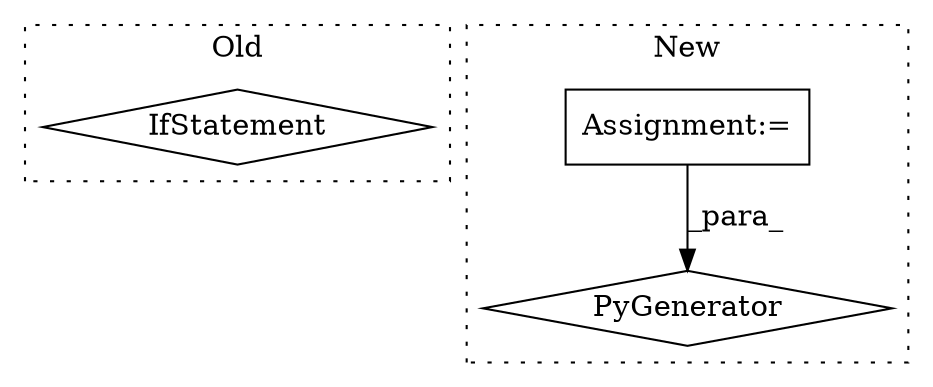 digraph G {
subgraph cluster0 {
1 [label="IfStatement" a="25" s="2797" l="61" shape="diamond"];
label = "Old";
style="dotted";
}
subgraph cluster1 {
2 [label="PyGenerator" a="107" s="2543" l="207" shape="diamond"];
3 [label="Assignment:=" a="7" s="2652" l="87" shape="box"];
label = "New";
style="dotted";
}
3 -> 2 [label="_para_"];
}